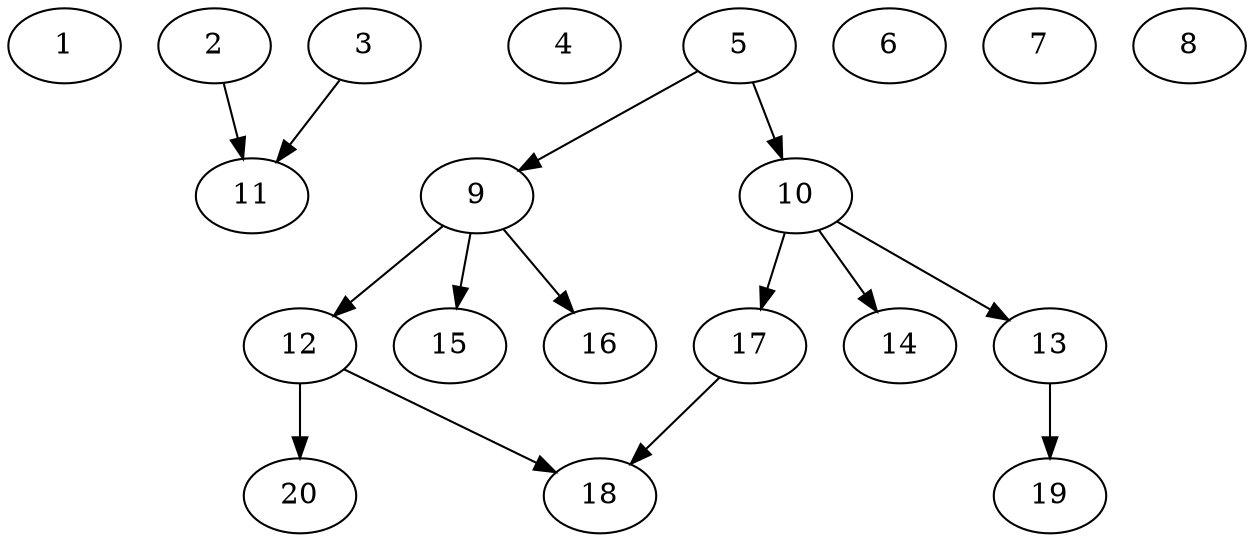 // DAG automatically generated by daggen at Sat Jul 27 15:38:13 2019
// ./daggen --dot -n 20 --ccr 0.3 --fat 0.6 --regular 0.5 --density 0.4 --mindata 5242880 --maxdata 52428800 
digraph G {
  1 [size="163788800", alpha="0.01", expect_size="49136640"] 
  2 [size="132549973", alpha="0.02", expect_size="39764992"] 
  2 -> 11 [size ="39764992"]
  3 [size="127576747", alpha="0.18", expect_size="38273024"] 
  3 -> 11 [size ="38273024"]
  4 [size="146756267", alpha="0.07", expect_size="44026880"] 
  5 [size="140049067", alpha="0.07", expect_size="42014720"] 
  5 -> 9 [size ="42014720"]
  5 -> 10 [size ="42014720"]
  6 [size="104775680", alpha="0.15", expect_size="31432704"] 
  7 [size="73666560", alpha="0.16", expect_size="22099968"] 
  8 [size="104864427", alpha="0.01", expect_size="31459328"] 
  9 [size="56599893", alpha="0.11", expect_size="16979968"] 
  9 -> 12 [size ="16979968"]
  9 -> 15 [size ="16979968"]
  9 -> 16 [size ="16979968"]
  10 [size="32699733", alpha="0.02", expect_size="9809920"] 
  10 -> 13 [size ="9809920"]
  10 -> 14 [size ="9809920"]
  10 -> 17 [size ="9809920"]
  11 [size="32409600", alpha="0.09", expect_size="9722880"] 
  12 [size="38348800", alpha="0.16", expect_size="11504640"] 
  12 -> 18 [size ="11504640"]
  12 -> 20 [size ="11504640"]
  13 [size="56855893", alpha="0.19", expect_size="17056768"] 
  13 -> 19 [size ="17056768"]
  14 [size="39263573", alpha="0.18", expect_size="11779072"] 
  15 [size="98215253", alpha="0.01", expect_size="29464576"] 
  16 [size="151726080", alpha="0.12", expect_size="45517824"] 
  17 [size="112769707", alpha="0.09", expect_size="33830912"] 
  17 -> 18 [size ="33830912"]
  18 [size="78462293", alpha="0.05", expect_size="23538688"] 
  19 [size="86855680", alpha="0.10", expect_size="26056704"] 
  20 [size="172605440", alpha="0.16", expect_size="51781632"] 
}
